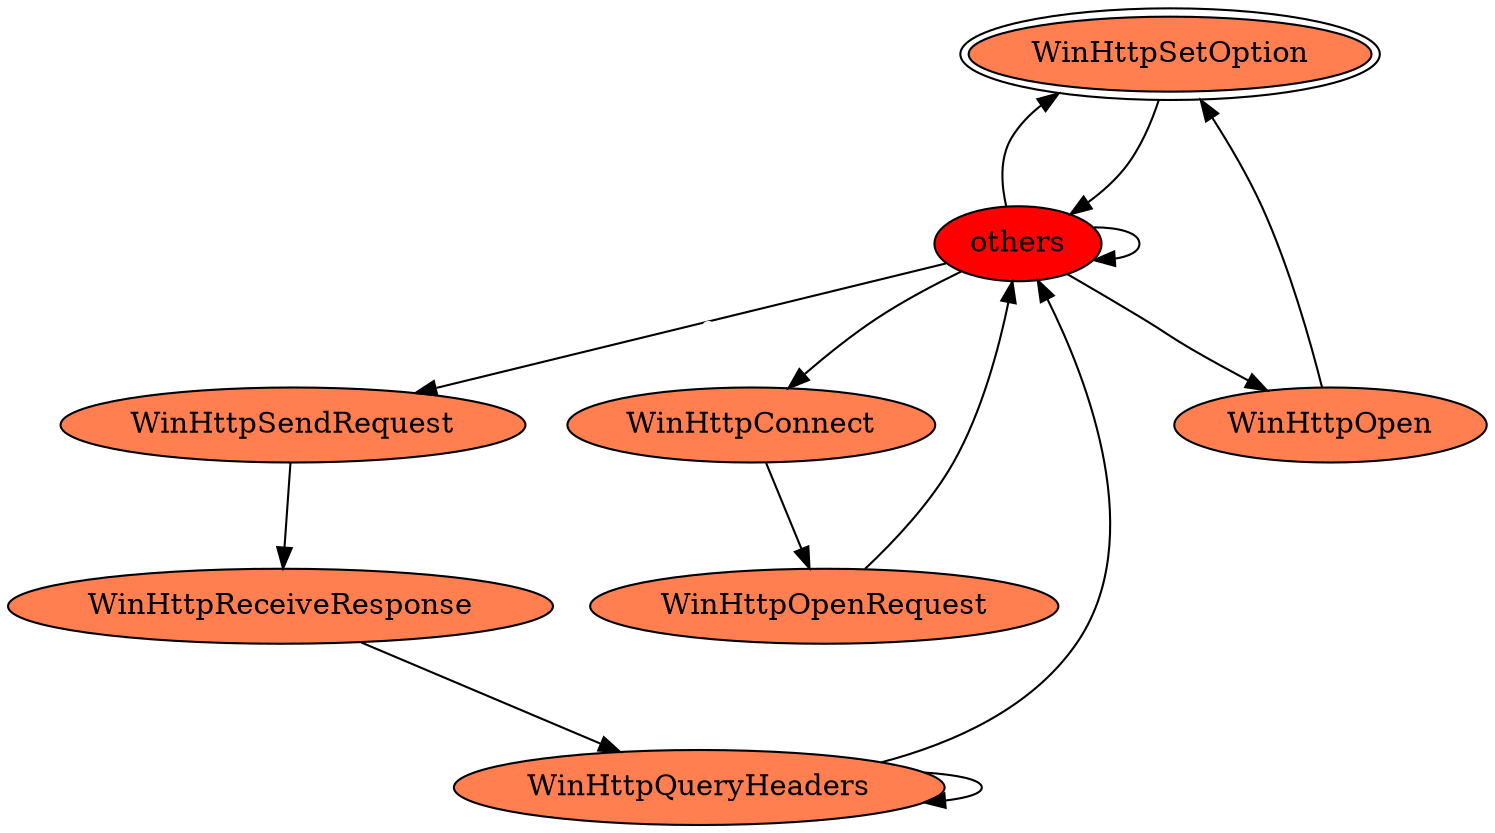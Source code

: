 digraph "./REPORTS/6033/API_PER_CATEGORY/InternetOpenUrl.exe_4748_Network Management_API_per_Category_Transition_Matrix" {
	WinHttpSetOption [label=WinHttpSetOption fillcolor=coral peripheries=2 style=filled]
	others [label=others fillcolor=red style=filled]
	WinHttpSetOption -> others [label=1.0 fontcolor=white]
	others -> WinHttpSetOption [label=0.0027 fontcolor=white]
	others -> others [label=0.9904 fontcolor=white]
	WinHttpOpen [label=WinHttpOpen fillcolor=coral style=filled]
	others -> WinHttpOpen [label=0.0027 fontcolor=white]
	WinHttpConnect [label=WinHttpConnect fillcolor=coral style=filled]
	others -> WinHttpConnect [label=0.0021 fontcolor=white]
	WinHttpSendRequest [label=WinHttpSendRequest fillcolor=coral style=filled]
	others -> WinHttpSendRequest [label=0.0021 fontcolor=white]
	WinHttpOpen -> WinHttpSetOption [label=1.0 fontcolor=white]
	WinHttpOpenRequest [label=WinHttpOpenRequest fillcolor=coral style=filled]
	WinHttpConnect -> WinHttpOpenRequest [label=1.0 fontcolor=white]
	WinHttpOpenRequest -> others [label=1.0 fontcolor=white]
	WinHttpReceiveResponse [label=WinHttpReceiveResponse fillcolor=coral style=filled]
	WinHttpSendRequest -> WinHttpReceiveResponse [label=1.0 fontcolor=white]
	WinHttpQueryHeaders [label=WinHttpQueryHeaders fillcolor=coral style=filled]
	WinHttpReceiveResponse -> WinHttpQueryHeaders [label=1.0 fontcolor=white]
	WinHttpQueryHeaders -> others [label=0.1818 fontcolor=white]
	WinHttpQueryHeaders -> WinHttpQueryHeaders [label=0.8182 fontcolor=white]
}
